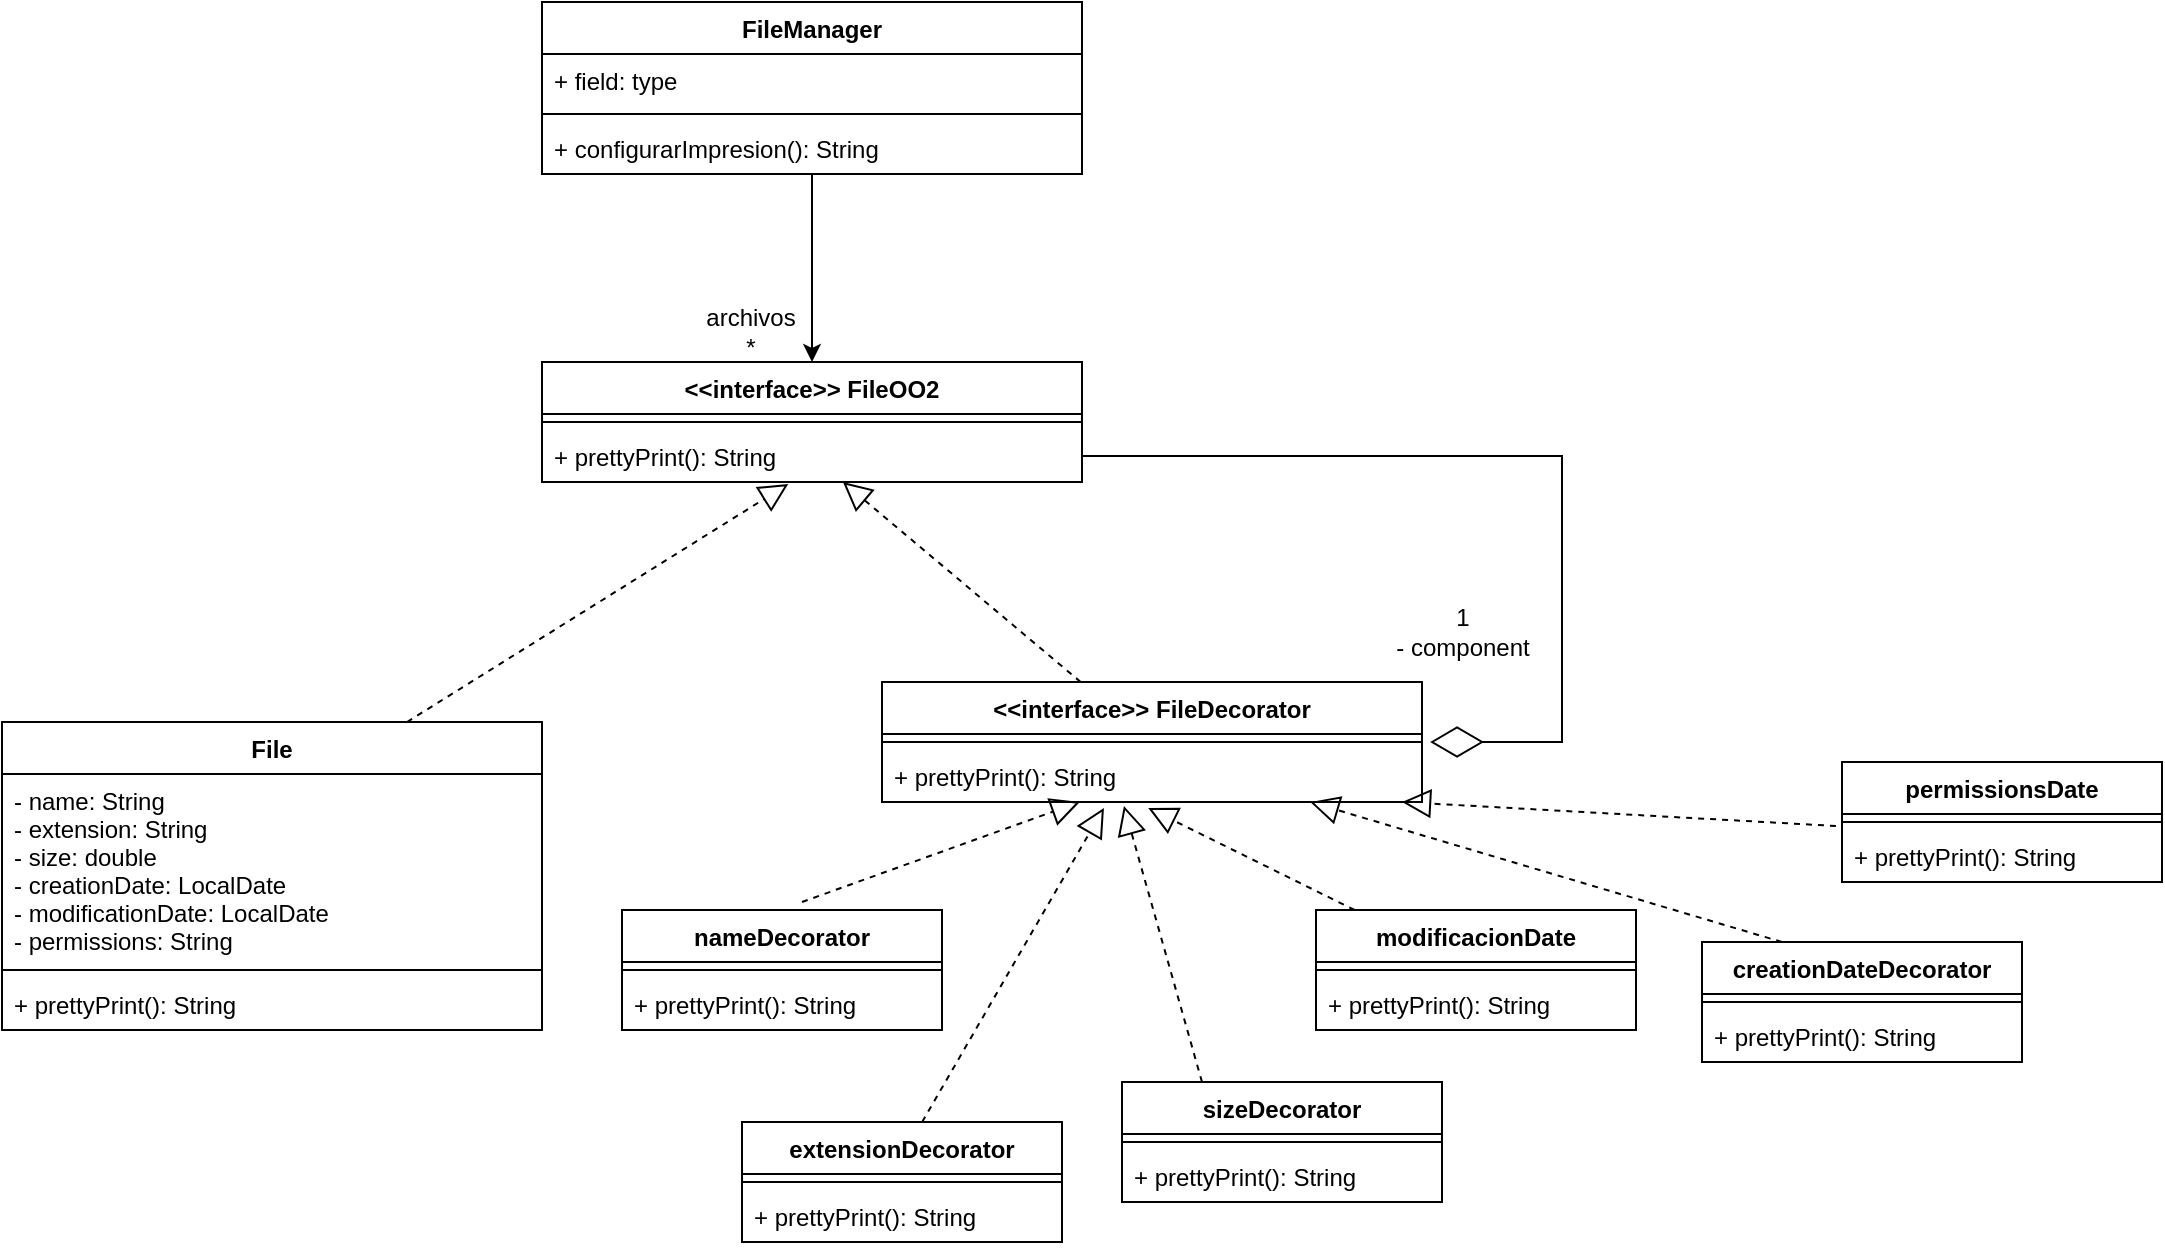 <mxfile version="17.4.5" type="github"><diagram id="l77j4i7QWaRJAyjjo0qU" name="Page-1"><mxGraphModel dx="700" dy="752" grid="1" gridSize="10" guides="1" tooltips="1" connect="1" arrows="1" fold="1" page="1" pageScale="1" pageWidth="827" pageHeight="1169" math="0" shadow="0"><root><mxCell id="0"/><mxCell id="1" parent="0"/><mxCell id="SeV-v2TPjP1rSD6XUnYB-1" value="&lt;&lt;interface&gt;&gt; FileOO2" style="swimlane;fontStyle=1;align=center;verticalAlign=top;childLayout=stackLayout;horizontal=1;startSize=26;horizontalStack=0;resizeParent=1;resizeParentMax=0;resizeLast=0;collapsible=1;marginBottom=0;" vertex="1" parent="1"><mxGeometry x="280" y="340" width="270" height="60" as="geometry"/></mxCell><mxCell id="SeV-v2TPjP1rSD6XUnYB-3" value="" style="line;strokeWidth=1;fillColor=none;align=left;verticalAlign=middle;spacingTop=-1;spacingLeft=3;spacingRight=3;rotatable=0;labelPosition=right;points=[];portConstraint=eastwest;" vertex="1" parent="SeV-v2TPjP1rSD6XUnYB-1"><mxGeometry y="26" width="270" height="8" as="geometry"/></mxCell><mxCell id="SeV-v2TPjP1rSD6XUnYB-4" value="+ prettyPrint(): String" style="text;strokeColor=none;fillColor=none;align=left;verticalAlign=top;spacingLeft=4;spacingRight=4;overflow=hidden;rotatable=0;points=[[0,0.5],[1,0.5]];portConstraint=eastwest;" vertex="1" parent="SeV-v2TPjP1rSD6XUnYB-1"><mxGeometry y="34" width="270" height="26" as="geometry"/></mxCell><mxCell id="SeV-v2TPjP1rSD6XUnYB-21" style="edgeStyle=orthogonalEdgeStyle;rounded=0;orthogonalLoop=1;jettySize=auto;html=1;" edge="1" parent="1" source="SeV-v2TPjP1rSD6XUnYB-5" target="SeV-v2TPjP1rSD6XUnYB-1"><mxGeometry relative="1" as="geometry"/></mxCell><mxCell id="SeV-v2TPjP1rSD6XUnYB-5" value="FileManager" style="swimlane;fontStyle=1;align=center;verticalAlign=top;childLayout=stackLayout;horizontal=1;startSize=26;horizontalStack=0;resizeParent=1;resizeParentMax=0;resizeLast=0;collapsible=1;marginBottom=0;" vertex="1" parent="1"><mxGeometry x="280" y="160" width="270" height="86" as="geometry"/></mxCell><mxCell id="SeV-v2TPjP1rSD6XUnYB-6" value="+ field: type" style="text;strokeColor=none;fillColor=none;align=left;verticalAlign=top;spacingLeft=4;spacingRight=4;overflow=hidden;rotatable=0;points=[[0,0.5],[1,0.5]];portConstraint=eastwest;" vertex="1" parent="SeV-v2TPjP1rSD6XUnYB-5"><mxGeometry y="26" width="270" height="26" as="geometry"/></mxCell><mxCell id="SeV-v2TPjP1rSD6XUnYB-7" value="" style="line;strokeWidth=1;fillColor=none;align=left;verticalAlign=middle;spacingTop=-1;spacingLeft=3;spacingRight=3;rotatable=0;labelPosition=right;points=[];portConstraint=eastwest;" vertex="1" parent="SeV-v2TPjP1rSD6XUnYB-5"><mxGeometry y="52" width="270" height="8" as="geometry"/></mxCell><mxCell id="SeV-v2TPjP1rSD6XUnYB-8" value="+ configurarImpresion(): String" style="text;strokeColor=none;fillColor=none;align=left;verticalAlign=top;spacingLeft=4;spacingRight=4;overflow=hidden;rotatable=0;points=[[0,0.5],[1,0.5]];portConstraint=eastwest;" vertex="1" parent="SeV-v2TPjP1rSD6XUnYB-5"><mxGeometry y="60" width="270" height="26" as="geometry"/></mxCell><mxCell id="SeV-v2TPjP1rSD6XUnYB-9" value="File" style="swimlane;fontStyle=1;align=center;verticalAlign=top;childLayout=stackLayout;horizontal=1;startSize=26;horizontalStack=0;resizeParent=1;resizeParentMax=0;resizeLast=0;collapsible=1;marginBottom=0;" vertex="1" parent="1"><mxGeometry x="10" y="520" width="270" height="154" as="geometry"/></mxCell><mxCell id="SeV-v2TPjP1rSD6XUnYB-10" value="- name: String&#10;- extension: String&#10;- size: double&#10;- creationDate: LocalDate&#10;- modificationDate: LocalDate&#10;- permissions: String" style="text;strokeColor=none;fillColor=none;align=left;verticalAlign=top;spacingLeft=4;spacingRight=4;overflow=hidden;rotatable=0;points=[[0,0.5],[1,0.5]];portConstraint=eastwest;" vertex="1" parent="SeV-v2TPjP1rSD6XUnYB-9"><mxGeometry y="26" width="270" height="94" as="geometry"/></mxCell><mxCell id="SeV-v2TPjP1rSD6XUnYB-11" value="" style="line;strokeWidth=1;fillColor=none;align=left;verticalAlign=middle;spacingTop=-1;spacingLeft=3;spacingRight=3;rotatable=0;labelPosition=right;points=[];portConstraint=eastwest;" vertex="1" parent="SeV-v2TPjP1rSD6XUnYB-9"><mxGeometry y="120" width="270" height="8" as="geometry"/></mxCell><mxCell id="SeV-v2TPjP1rSD6XUnYB-12" value="+ prettyPrint(): String" style="text;strokeColor=none;fillColor=none;align=left;verticalAlign=top;spacingLeft=4;spacingRight=4;overflow=hidden;rotatable=0;points=[[0,0.5],[1,0.5]];portConstraint=eastwest;" vertex="1" parent="SeV-v2TPjP1rSD6XUnYB-9"><mxGeometry y="128" width="270" height="26" as="geometry"/></mxCell><mxCell id="SeV-v2TPjP1rSD6XUnYB-14" value="" style="endArrow=block;dashed=1;endFill=0;endSize=12;html=1;rounded=0;entryX=0.456;entryY=1.038;entryDx=0;entryDy=0;entryPerimeter=0;exitX=0.75;exitY=0;exitDx=0;exitDy=0;" edge="1" parent="1" source="SeV-v2TPjP1rSD6XUnYB-9" target="SeV-v2TPjP1rSD6XUnYB-4"><mxGeometry width="160" relative="1" as="geometry"><mxPoint x="230" y="510" as="sourcePoint"/><mxPoint x="440" y="390" as="targetPoint"/></mxGeometry></mxCell><mxCell id="SeV-v2TPjP1rSD6XUnYB-15" value="&lt;&lt;interface&gt;&gt; FileDecorator" style="swimlane;fontStyle=1;align=center;verticalAlign=top;childLayout=stackLayout;horizontal=1;startSize=26;horizontalStack=0;resizeParent=1;resizeParentMax=0;resizeLast=0;collapsible=1;marginBottom=0;" vertex="1" parent="1"><mxGeometry x="450" y="500" width="270" height="60" as="geometry"/></mxCell><mxCell id="SeV-v2TPjP1rSD6XUnYB-16" value="" style="line;strokeWidth=1;fillColor=none;align=left;verticalAlign=middle;spacingTop=-1;spacingLeft=3;spacingRight=3;rotatable=0;labelPosition=right;points=[];portConstraint=eastwest;" vertex="1" parent="SeV-v2TPjP1rSD6XUnYB-15"><mxGeometry y="26" width="270" height="8" as="geometry"/></mxCell><mxCell id="SeV-v2TPjP1rSD6XUnYB-17" value="+ prettyPrint(): String" style="text;strokeColor=none;fillColor=none;align=left;verticalAlign=top;spacingLeft=4;spacingRight=4;overflow=hidden;rotatable=0;points=[[0,0.5],[1,0.5]];portConstraint=eastwest;" vertex="1" parent="SeV-v2TPjP1rSD6XUnYB-15"><mxGeometry y="34" width="270" height="26" as="geometry"/></mxCell><mxCell id="SeV-v2TPjP1rSD6XUnYB-18" value="" style="endArrow=block;dashed=1;endFill=0;endSize=12;html=1;rounded=0;" edge="1" parent="1" source="SeV-v2TPjP1rSD6XUnYB-15" target="SeV-v2TPjP1rSD6XUnYB-4"><mxGeometry width="160" relative="1" as="geometry"><mxPoint x="222.5" y="530" as="sourcePoint"/><mxPoint x="413.12" y="410.988" as="targetPoint"/></mxGeometry></mxCell><mxCell id="SeV-v2TPjP1rSD6XUnYB-19" value="" style="endArrow=diamondThin;endFill=0;endSize=24;html=1;rounded=0;entryX=1.015;entryY=-0.154;entryDx=0;entryDy=0;entryPerimeter=0;exitX=1;exitY=0.5;exitDx=0;exitDy=0;" edge="1" parent="1" source="SeV-v2TPjP1rSD6XUnYB-4" target="SeV-v2TPjP1rSD6XUnYB-17"><mxGeometry width="160" relative="1" as="geometry"><mxPoint x="420" y="390" as="sourcePoint"/><mxPoint x="580" y="390" as="targetPoint"/><Array as="points"><mxPoint x="790" y="387"/><mxPoint x="790" y="530"/></Array></mxGeometry></mxCell><mxCell id="SeV-v2TPjP1rSD6XUnYB-20" value="&amp;nbsp;1&amp;nbsp;&lt;br&gt;- component" style="text;html=1;align=center;verticalAlign=middle;resizable=0;points=[];autosize=1;strokeColor=none;fillColor=none;" vertex="1" parent="1"><mxGeometry x="700" y="460" width="80" height="30" as="geometry"/></mxCell><mxCell id="SeV-v2TPjP1rSD6XUnYB-22" value="archivos&lt;br&gt;*" style="text;html=1;align=center;verticalAlign=middle;resizable=0;points=[];autosize=1;strokeColor=none;fillColor=none;" vertex="1" parent="1"><mxGeometry x="354" y="310" width="60" height="30" as="geometry"/></mxCell><mxCell id="SeV-v2TPjP1rSD6XUnYB-23" value="nameDecorator" style="swimlane;fontStyle=1;align=center;verticalAlign=top;childLayout=stackLayout;horizontal=1;startSize=26;horizontalStack=0;resizeParent=1;resizeParentMax=0;resizeLast=0;collapsible=1;marginBottom=0;" vertex="1" parent="1"><mxGeometry x="320" y="614" width="160" height="60" as="geometry"/></mxCell><mxCell id="SeV-v2TPjP1rSD6XUnYB-25" value="" style="line;strokeWidth=1;fillColor=none;align=left;verticalAlign=middle;spacingTop=-1;spacingLeft=3;spacingRight=3;rotatable=0;labelPosition=right;points=[];portConstraint=eastwest;" vertex="1" parent="SeV-v2TPjP1rSD6XUnYB-23"><mxGeometry y="26" width="160" height="8" as="geometry"/></mxCell><mxCell id="SeV-v2TPjP1rSD6XUnYB-26" value="+ prettyPrint(): String" style="text;strokeColor=none;fillColor=none;align=left;verticalAlign=top;spacingLeft=4;spacingRight=4;overflow=hidden;rotatable=0;points=[[0,0.5],[1,0.5]];portConstraint=eastwest;" vertex="1" parent="SeV-v2TPjP1rSD6XUnYB-23"><mxGeometry y="34" width="160" height="26" as="geometry"/></mxCell><mxCell id="SeV-v2TPjP1rSD6XUnYB-27" value="extensionDecorator" style="swimlane;fontStyle=1;align=center;verticalAlign=top;childLayout=stackLayout;horizontal=1;startSize=26;horizontalStack=0;resizeParent=1;resizeParentMax=0;resizeLast=0;collapsible=1;marginBottom=0;" vertex="1" parent="1"><mxGeometry x="380" y="720" width="160" height="60" as="geometry"/></mxCell><mxCell id="SeV-v2TPjP1rSD6XUnYB-28" value="" style="line;strokeWidth=1;fillColor=none;align=left;verticalAlign=middle;spacingTop=-1;spacingLeft=3;spacingRight=3;rotatable=0;labelPosition=right;points=[];portConstraint=eastwest;" vertex="1" parent="SeV-v2TPjP1rSD6XUnYB-27"><mxGeometry y="26" width="160" height="8" as="geometry"/></mxCell><mxCell id="SeV-v2TPjP1rSD6XUnYB-29" value="+ prettyPrint(): String" style="text;strokeColor=none;fillColor=none;align=left;verticalAlign=top;spacingLeft=4;spacingRight=4;overflow=hidden;rotatable=0;points=[[0,0.5],[1,0.5]];portConstraint=eastwest;" vertex="1" parent="SeV-v2TPjP1rSD6XUnYB-27"><mxGeometry y="34" width="160" height="26" as="geometry"/></mxCell><mxCell id="SeV-v2TPjP1rSD6XUnYB-30" value="sizeDecorator" style="swimlane;fontStyle=1;align=center;verticalAlign=top;childLayout=stackLayout;horizontal=1;startSize=26;horizontalStack=0;resizeParent=1;resizeParentMax=0;resizeLast=0;collapsible=1;marginBottom=0;" vertex="1" parent="1"><mxGeometry x="570" y="700" width="160" height="60" as="geometry"/></mxCell><mxCell id="SeV-v2TPjP1rSD6XUnYB-31" value="" style="line;strokeWidth=1;fillColor=none;align=left;verticalAlign=middle;spacingTop=-1;spacingLeft=3;spacingRight=3;rotatable=0;labelPosition=right;points=[];portConstraint=eastwest;" vertex="1" parent="SeV-v2TPjP1rSD6XUnYB-30"><mxGeometry y="26" width="160" height="8" as="geometry"/></mxCell><mxCell id="SeV-v2TPjP1rSD6XUnYB-32" value="+ prettyPrint(): String" style="text;strokeColor=none;fillColor=none;align=left;verticalAlign=top;spacingLeft=4;spacingRight=4;overflow=hidden;rotatable=0;points=[[0,0.5],[1,0.5]];portConstraint=eastwest;" vertex="1" parent="SeV-v2TPjP1rSD6XUnYB-30"><mxGeometry y="34" width="160" height="26" as="geometry"/></mxCell><mxCell id="SeV-v2TPjP1rSD6XUnYB-33" value="creationDateDecorator" style="swimlane;fontStyle=1;align=center;verticalAlign=top;childLayout=stackLayout;horizontal=1;startSize=26;horizontalStack=0;resizeParent=1;resizeParentMax=0;resizeLast=0;collapsible=1;marginBottom=0;" vertex="1" parent="1"><mxGeometry x="860" y="630" width="160" height="60" as="geometry"/></mxCell><mxCell id="SeV-v2TPjP1rSD6XUnYB-34" value="" style="line;strokeWidth=1;fillColor=none;align=left;verticalAlign=middle;spacingTop=-1;spacingLeft=3;spacingRight=3;rotatable=0;labelPosition=right;points=[];portConstraint=eastwest;" vertex="1" parent="SeV-v2TPjP1rSD6XUnYB-33"><mxGeometry y="26" width="160" height="8" as="geometry"/></mxCell><mxCell id="SeV-v2TPjP1rSD6XUnYB-35" value="+ prettyPrint(): String" style="text;strokeColor=none;fillColor=none;align=left;verticalAlign=top;spacingLeft=4;spacingRight=4;overflow=hidden;rotatable=0;points=[[0,0.5],[1,0.5]];portConstraint=eastwest;" vertex="1" parent="SeV-v2TPjP1rSD6XUnYB-33"><mxGeometry y="34" width="160" height="26" as="geometry"/></mxCell><mxCell id="SeV-v2TPjP1rSD6XUnYB-36" value="modificacionDate" style="swimlane;fontStyle=1;align=center;verticalAlign=top;childLayout=stackLayout;horizontal=1;startSize=26;horizontalStack=0;resizeParent=1;resizeParentMax=0;resizeLast=0;collapsible=1;marginBottom=0;" vertex="1" parent="1"><mxGeometry x="667" y="614" width="160" height="60" as="geometry"/></mxCell><mxCell id="SeV-v2TPjP1rSD6XUnYB-37" value="" style="line;strokeWidth=1;fillColor=none;align=left;verticalAlign=middle;spacingTop=-1;spacingLeft=3;spacingRight=3;rotatable=0;labelPosition=right;points=[];portConstraint=eastwest;" vertex="1" parent="SeV-v2TPjP1rSD6XUnYB-36"><mxGeometry y="26" width="160" height="8" as="geometry"/></mxCell><mxCell id="SeV-v2TPjP1rSD6XUnYB-38" value="+ prettyPrint(): String" style="text;strokeColor=none;fillColor=none;align=left;verticalAlign=top;spacingLeft=4;spacingRight=4;overflow=hidden;rotatable=0;points=[[0,0.5],[1,0.5]];portConstraint=eastwest;" vertex="1" parent="SeV-v2TPjP1rSD6XUnYB-36"><mxGeometry y="34" width="160" height="26" as="geometry"/></mxCell><mxCell id="SeV-v2TPjP1rSD6XUnYB-39" value="permissionsDate" style="swimlane;fontStyle=1;align=center;verticalAlign=top;childLayout=stackLayout;horizontal=1;startSize=26;horizontalStack=0;resizeParent=1;resizeParentMax=0;resizeLast=0;collapsible=1;marginBottom=0;" vertex="1" parent="1"><mxGeometry x="930" y="540" width="160" height="60" as="geometry"/></mxCell><mxCell id="SeV-v2TPjP1rSD6XUnYB-40" value="" style="line;strokeWidth=1;fillColor=none;align=left;verticalAlign=middle;spacingTop=-1;spacingLeft=3;spacingRight=3;rotatable=0;labelPosition=right;points=[];portConstraint=eastwest;" vertex="1" parent="SeV-v2TPjP1rSD6XUnYB-39"><mxGeometry y="26" width="160" height="8" as="geometry"/></mxCell><mxCell id="SeV-v2TPjP1rSD6XUnYB-41" value="+ prettyPrint(): String" style="text;strokeColor=none;fillColor=none;align=left;verticalAlign=top;spacingLeft=4;spacingRight=4;overflow=hidden;rotatable=0;points=[[0,0.5],[1,0.5]];portConstraint=eastwest;" vertex="1" parent="SeV-v2TPjP1rSD6XUnYB-39"><mxGeometry y="34" width="160" height="26" as="geometry"/></mxCell><mxCell id="SeV-v2TPjP1rSD6XUnYB-42" value="" style="endArrow=block;dashed=1;endFill=0;endSize=12;html=1;rounded=0;" edge="1" parent="1" target="SeV-v2TPjP1rSD6XUnYB-17"><mxGeometry width="160" relative="1" as="geometry"><mxPoint x="410" y="610" as="sourcePoint"/><mxPoint x="413.12" y="410.988" as="targetPoint"/></mxGeometry></mxCell><mxCell id="SeV-v2TPjP1rSD6XUnYB-43" value="" style="endArrow=block;dashed=1;endFill=0;endSize=12;html=1;rounded=0;exitX=0.563;exitY=0;exitDx=0;exitDy=0;exitPerimeter=0;entryX=0.411;entryY=1.115;entryDx=0;entryDy=0;entryPerimeter=0;" edge="1" parent="1" source="SeV-v2TPjP1rSD6XUnYB-27" target="SeV-v2TPjP1rSD6XUnYB-17"><mxGeometry width="160" relative="1" as="geometry"><mxPoint x="420" y="620" as="sourcePoint"/><mxPoint x="550" y="560" as="targetPoint"/></mxGeometry></mxCell><mxCell id="SeV-v2TPjP1rSD6XUnYB-44" value="" style="endArrow=block;dashed=1;endFill=0;endSize=12;html=1;rounded=0;exitX=0.25;exitY=0;exitDx=0;exitDy=0;entryX=0.448;entryY=1.077;entryDx=0;entryDy=0;entryPerimeter=0;" edge="1" parent="1" source="SeV-v2TPjP1rSD6XUnYB-30" target="SeV-v2TPjP1rSD6XUnYB-17"><mxGeometry width="160" relative="1" as="geometry"><mxPoint x="480.08" y="730" as="sourcePoint"/><mxPoint x="572.05" y="574.004" as="targetPoint"/></mxGeometry></mxCell><mxCell id="SeV-v2TPjP1rSD6XUnYB-45" value="" style="endArrow=block;dashed=1;endFill=0;endSize=12;html=1;rounded=0;entryX=0.493;entryY=1.115;entryDx=0;entryDy=0;entryPerimeter=0;" edge="1" parent="1" source="SeV-v2TPjP1rSD6XUnYB-36" target="SeV-v2TPjP1rSD6XUnYB-17"><mxGeometry width="160" relative="1" as="geometry"><mxPoint x="480.08" y="730" as="sourcePoint"/><mxPoint x="570.97" y="572.99" as="targetPoint"/></mxGeometry></mxCell><mxCell id="SeV-v2TPjP1rSD6XUnYB-46" value="" style="endArrow=block;dashed=1;endFill=0;endSize=12;html=1;rounded=0;entryX=0.793;entryY=1;entryDx=0;entryDy=0;entryPerimeter=0;exitX=0.25;exitY=0;exitDx=0;exitDy=0;" edge="1" parent="1" source="SeV-v2TPjP1rSD6XUnYB-33" target="SeV-v2TPjP1rSD6XUnYB-17"><mxGeometry width="160" relative="1" as="geometry"><mxPoint x="696.307" y="624" as="sourcePoint"/><mxPoint x="593.11" y="572.99" as="targetPoint"/></mxGeometry></mxCell><mxCell id="SeV-v2TPjP1rSD6XUnYB-47" value="" style="endArrow=block;dashed=1;endFill=0;endSize=12;html=1;rounded=0;exitX=-0.019;exitY=-0.077;exitDx=0;exitDy=0;exitPerimeter=0;" edge="1" parent="1" source="SeV-v2TPjP1rSD6XUnYB-41"><mxGeometry width="160" relative="1" as="geometry"><mxPoint x="910" y="640" as="sourcePoint"/><mxPoint x="710" y="560" as="targetPoint"/></mxGeometry></mxCell></root></mxGraphModel></diagram></mxfile>